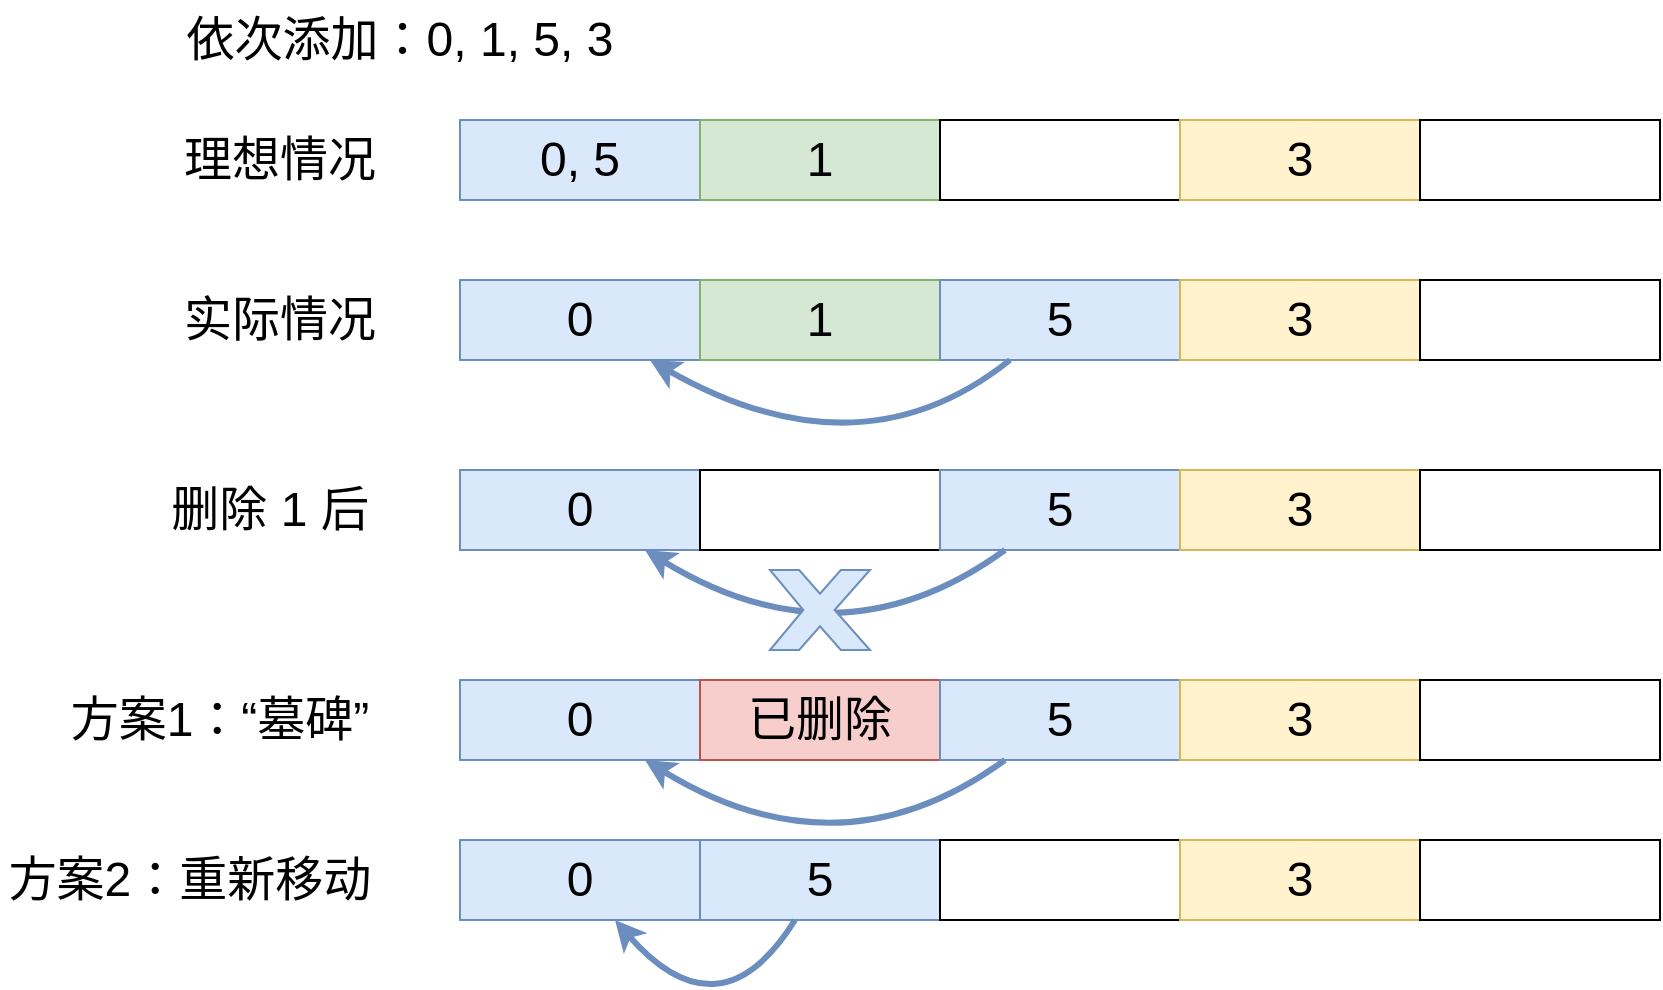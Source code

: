 <mxfile version="22.1.18" type="device">
  <diagram name="第 1 页" id="bkJjv-Hc_H5YmqZhhWNJ">
    <mxGraphModel dx="1026" dy="653" grid="1" gridSize="10" guides="1" tooltips="1" connect="1" arrows="1" fold="1" page="1" pageScale="1" pageWidth="1600" pageHeight="1200" math="0" shadow="0">
      <root>
        <mxCell id="0" />
        <mxCell id="1" parent="0" />
        <mxCell id="4I_5iKiYspnkT2Ag9zU0-1" value="0, 5" style="rounded=0;whiteSpace=wrap;html=1;fontSize=24;fillColor=#dae8fc;strokeColor=#6c8ebf;" parent="1" vertex="1">
          <mxGeometry x="320" y="160" width="120" height="40" as="geometry" />
        </mxCell>
        <mxCell id="4I_5iKiYspnkT2Ag9zU0-2" value="1" style="rounded=0;whiteSpace=wrap;html=1;fontSize=24;fillColor=#d5e8d4;strokeColor=#82b366;" parent="1" vertex="1">
          <mxGeometry x="440" y="160" width="120" height="40" as="geometry" />
        </mxCell>
        <mxCell id="4I_5iKiYspnkT2Ag9zU0-3" value="" style="rounded=0;whiteSpace=wrap;html=1;fontSize=24;" parent="1" vertex="1">
          <mxGeometry x="560" y="160" width="120" height="40" as="geometry" />
        </mxCell>
        <mxCell id="4I_5iKiYspnkT2Ag9zU0-4" value="3" style="rounded=0;whiteSpace=wrap;html=1;fontSize=24;fillColor=#fff2cc;strokeColor=#d6b656;" parent="1" vertex="1">
          <mxGeometry x="680" y="160" width="120" height="40" as="geometry" />
        </mxCell>
        <mxCell id="4I_5iKiYspnkT2Ag9zU0-5" value="" style="rounded=0;whiteSpace=wrap;html=1;fontSize=24;" parent="1" vertex="1">
          <mxGeometry x="800" y="160" width="120" height="40" as="geometry" />
        </mxCell>
        <mxCell id="4I_5iKiYspnkT2Ag9zU0-6" value="0" style="rounded=0;whiteSpace=wrap;html=1;fontSize=24;fillColor=#dae8fc;strokeColor=#6c8ebf;" parent="1" vertex="1">
          <mxGeometry x="320" y="240" width="120" height="40" as="geometry" />
        </mxCell>
        <mxCell id="4I_5iKiYspnkT2Ag9zU0-7" value="1" style="rounded=0;whiteSpace=wrap;html=1;fontSize=24;fillColor=#d5e8d4;strokeColor=#82b366;" parent="1" vertex="1">
          <mxGeometry x="440" y="240" width="120" height="40" as="geometry" />
        </mxCell>
        <mxCell id="4I_5iKiYspnkT2Ag9zU0-8" value="5" style="rounded=0;whiteSpace=wrap;html=1;fontSize=24;fillColor=#dae8fc;strokeColor=#6c8ebf;" parent="1" vertex="1">
          <mxGeometry x="560" y="240" width="120" height="40" as="geometry" />
        </mxCell>
        <mxCell id="4I_5iKiYspnkT2Ag9zU0-9" value="3" style="rounded=0;whiteSpace=wrap;html=1;fontSize=24;fillColor=#fff2cc;strokeColor=#d6b656;" parent="1" vertex="1">
          <mxGeometry x="680" y="240" width="120" height="40" as="geometry" />
        </mxCell>
        <mxCell id="4I_5iKiYspnkT2Ag9zU0-10" value="" style="rounded=0;whiteSpace=wrap;html=1;fontSize=24;" parent="1" vertex="1">
          <mxGeometry x="800" y="240" width="120" height="40" as="geometry" />
        </mxCell>
        <mxCell id="4I_5iKiYspnkT2Ag9zU0-11" value="理想情况" style="text;html=1;strokeColor=none;fillColor=none;align=center;verticalAlign=middle;whiteSpace=wrap;rounded=0;fontSize=24;" parent="1" vertex="1">
          <mxGeometry x="180" y="160" width="100" height="40" as="geometry" />
        </mxCell>
        <mxCell id="4I_5iKiYspnkT2Ag9zU0-12" value="实际情况" style="text;html=1;strokeColor=none;fillColor=none;align=center;verticalAlign=middle;whiteSpace=wrap;rounded=0;fontSize=24;" parent="1" vertex="1">
          <mxGeometry x="180" y="240" width="100" height="40" as="geometry" />
        </mxCell>
        <mxCell id="4I_5iKiYspnkT2Ag9zU0-13" value="依次添加：0, 1, 5, 3" style="text;html=1;strokeColor=none;fillColor=none;align=center;verticalAlign=middle;whiteSpace=wrap;rounded=0;fontSize=24;" parent="1" vertex="1">
          <mxGeometry x="180" y="100" width="220" height="40" as="geometry" />
        </mxCell>
        <mxCell id="4I_5iKiYspnkT2Ag9zU0-14" value="" style="curved=1;endArrow=classic;html=1;rounded=0;strokeWidth=3;fillColor=#dae8fc;strokeColor=#6c8ebf;" parent="1" source="4I_5iKiYspnkT2Ag9zU0-8" target="4I_5iKiYspnkT2Ag9zU0-6" edge="1">
          <mxGeometry width="50" height="50" relative="1" as="geometry">
            <mxPoint x="520" y="380" as="sourcePoint" />
            <mxPoint x="470" y="430" as="targetPoint" />
            <Array as="points">
              <mxPoint x="520" y="340" />
            </Array>
          </mxGeometry>
        </mxCell>
        <mxCell id="4I_5iKiYspnkT2Ag9zU0-16" value="删除 1 后" style="text;html=1;strokeColor=none;fillColor=none;align=center;verticalAlign=middle;whiteSpace=wrap;rounded=0;fontSize=24;" parent="1" vertex="1">
          <mxGeometry x="170" y="335" width="110" height="40" as="geometry" />
        </mxCell>
        <mxCell id="4I_5iKiYspnkT2Ag9zU0-17" value="0" style="rounded=0;whiteSpace=wrap;html=1;fontSize=24;fillColor=#dae8fc;strokeColor=#6c8ebf;" parent="1" vertex="1">
          <mxGeometry x="320" y="335" width="120" height="40" as="geometry" />
        </mxCell>
        <mxCell id="4I_5iKiYspnkT2Ag9zU0-18" value="" style="rounded=0;whiteSpace=wrap;html=1;fontSize=24;" parent="1" vertex="1">
          <mxGeometry x="440" y="335" width="120" height="40" as="geometry" />
        </mxCell>
        <mxCell id="4I_5iKiYspnkT2Ag9zU0-19" value="5" style="rounded=0;whiteSpace=wrap;html=1;fontSize=24;fillColor=#dae8fc;strokeColor=#6c8ebf;" parent="1" vertex="1">
          <mxGeometry x="560" y="335" width="120" height="40" as="geometry" />
        </mxCell>
        <mxCell id="4I_5iKiYspnkT2Ag9zU0-20" value="3" style="rounded=0;whiteSpace=wrap;html=1;fontSize=24;fillColor=#fff2cc;strokeColor=#d6b656;" parent="1" vertex="1">
          <mxGeometry x="680" y="335" width="120" height="40" as="geometry" />
        </mxCell>
        <mxCell id="4I_5iKiYspnkT2Ag9zU0-21" value="" style="rounded=0;whiteSpace=wrap;html=1;fontSize=24;" parent="1" vertex="1">
          <mxGeometry x="800" y="335" width="120" height="40" as="geometry" />
        </mxCell>
        <mxCell id="4I_5iKiYspnkT2Ag9zU0-22" value="" style="curved=1;endArrow=classic;html=1;rounded=0;strokeWidth=3;fillColor=#dae8fc;strokeColor=#6c8ebf;" parent="1" source="4I_5iKiYspnkT2Ag9zU0-19" target="4I_5iKiYspnkT2Ag9zU0-17" edge="1">
          <mxGeometry width="50" height="50" relative="1" as="geometry">
            <mxPoint x="520" y="395" as="sourcePoint" />
            <mxPoint x="470" y="445" as="targetPoint" />
            <Array as="points">
              <mxPoint x="510" y="435" />
            </Array>
          </mxGeometry>
        </mxCell>
        <mxCell id="4I_5iKiYspnkT2Ag9zU0-24" value="" style="verticalLabelPosition=bottom;verticalAlign=top;html=1;shape=mxgraph.basic.x;fillColor=#dae8fc;strokeColor=#6c8ebf;" parent="1" vertex="1">
          <mxGeometry x="475" y="385" width="50" height="40" as="geometry" />
        </mxCell>
        <mxCell id="4I_5iKiYspnkT2Ag9zU0-25" value="方案1：“墓碑”" style="text;html=1;strokeColor=none;fillColor=none;align=center;verticalAlign=middle;whiteSpace=wrap;rounded=0;fontSize=24;" parent="1" vertex="1">
          <mxGeometry x="120" y="440" width="160" height="40" as="geometry" />
        </mxCell>
        <mxCell id="4I_5iKiYspnkT2Ag9zU0-26" value="0" style="rounded=0;whiteSpace=wrap;html=1;fontSize=24;fillColor=#dae8fc;strokeColor=#6c8ebf;" parent="1" vertex="1">
          <mxGeometry x="320" y="440" width="120" height="40" as="geometry" />
        </mxCell>
        <mxCell id="4I_5iKiYspnkT2Ag9zU0-27" value="已删除" style="rounded=0;whiteSpace=wrap;html=1;fontSize=24;fillColor=#f8cecc;strokeColor=#b85450;" parent="1" vertex="1">
          <mxGeometry x="440" y="440" width="120" height="40" as="geometry" />
        </mxCell>
        <mxCell id="4I_5iKiYspnkT2Ag9zU0-28" value="5" style="rounded=0;whiteSpace=wrap;html=1;fontSize=24;fillColor=#dae8fc;strokeColor=#6c8ebf;" parent="1" vertex="1">
          <mxGeometry x="560" y="440" width="120" height="40" as="geometry" />
        </mxCell>
        <mxCell id="4I_5iKiYspnkT2Ag9zU0-29" value="3" style="rounded=0;whiteSpace=wrap;html=1;fontSize=24;fillColor=#fff2cc;strokeColor=#d6b656;" parent="1" vertex="1">
          <mxGeometry x="680" y="440" width="120" height="40" as="geometry" />
        </mxCell>
        <mxCell id="4I_5iKiYspnkT2Ag9zU0-30" value="" style="rounded=0;whiteSpace=wrap;html=1;fontSize=24;" parent="1" vertex="1">
          <mxGeometry x="800" y="440" width="120" height="40" as="geometry" />
        </mxCell>
        <mxCell id="4I_5iKiYspnkT2Ag9zU0-31" value="" style="curved=1;endArrow=classic;html=1;rounded=0;strokeWidth=3;fillColor=#dae8fc;strokeColor=#6c8ebf;" parent="1" source="4I_5iKiYspnkT2Ag9zU0-28" target="4I_5iKiYspnkT2Ag9zU0-26" edge="1">
          <mxGeometry width="50" height="50" relative="1" as="geometry">
            <mxPoint x="520" y="500" as="sourcePoint" />
            <mxPoint x="470" y="550" as="targetPoint" />
            <Array as="points">
              <mxPoint x="510" y="540" />
            </Array>
          </mxGeometry>
        </mxCell>
        <mxCell id="4I_5iKiYspnkT2Ag9zU0-33" value="方案2：重新移动" style="text;html=1;strokeColor=none;fillColor=none;align=center;verticalAlign=middle;whiteSpace=wrap;rounded=0;fontSize=24;" parent="1" vertex="1">
          <mxGeometry x="90" y="520" width="190" height="40" as="geometry" />
        </mxCell>
        <mxCell id="4I_5iKiYspnkT2Ag9zU0-34" value="0" style="rounded=0;whiteSpace=wrap;html=1;fontSize=24;fillColor=#dae8fc;strokeColor=#6c8ebf;" parent="1" vertex="1">
          <mxGeometry x="320" y="520" width="120" height="40" as="geometry" />
        </mxCell>
        <mxCell id="4I_5iKiYspnkT2Ag9zU0-35" value="5" style="rounded=0;whiteSpace=wrap;html=1;fontSize=24;fillColor=#dae8fc;strokeColor=#6c8ebf;" parent="1" vertex="1">
          <mxGeometry x="440" y="520" width="120" height="40" as="geometry" />
        </mxCell>
        <mxCell id="4I_5iKiYspnkT2Ag9zU0-36" value="" style="rounded=0;whiteSpace=wrap;html=1;fontSize=24;" parent="1" vertex="1">
          <mxGeometry x="560" y="520" width="120" height="40" as="geometry" />
        </mxCell>
        <mxCell id="4I_5iKiYspnkT2Ag9zU0-37" value="3" style="rounded=0;whiteSpace=wrap;html=1;fontSize=24;fillColor=#fff2cc;strokeColor=#d6b656;" parent="1" vertex="1">
          <mxGeometry x="680" y="520" width="120" height="40" as="geometry" />
        </mxCell>
        <mxCell id="4I_5iKiYspnkT2Ag9zU0-38" value="" style="rounded=0;whiteSpace=wrap;html=1;fontSize=24;" parent="1" vertex="1">
          <mxGeometry x="800" y="520" width="120" height="40" as="geometry" />
        </mxCell>
        <mxCell id="4I_5iKiYspnkT2Ag9zU0-39" value="" style="curved=1;endArrow=classic;html=1;rounded=0;strokeWidth=3;fillColor=#dae8fc;strokeColor=#6c8ebf;" parent="1" source="4I_5iKiYspnkT2Ag9zU0-35" target="4I_5iKiYspnkT2Ag9zU0-34" edge="1">
          <mxGeometry width="50" height="50" relative="1" as="geometry">
            <mxPoint x="520" y="580" as="sourcePoint" />
            <mxPoint x="470" y="630" as="targetPoint" />
            <Array as="points">
              <mxPoint x="450" y="620" />
            </Array>
          </mxGeometry>
        </mxCell>
      </root>
    </mxGraphModel>
  </diagram>
</mxfile>
